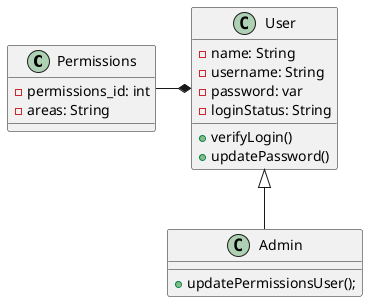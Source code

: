 @startuml
Permissions -* User
class User{
-name: String
-username: String
-password: var
-loginStatus: String
+verifyLogin()
+updatePassword()
}
class Permissions{
-permissions_id: int
-areas: String
}
class Admin extends User{
+updatePermissionsUser();
}
@enduml